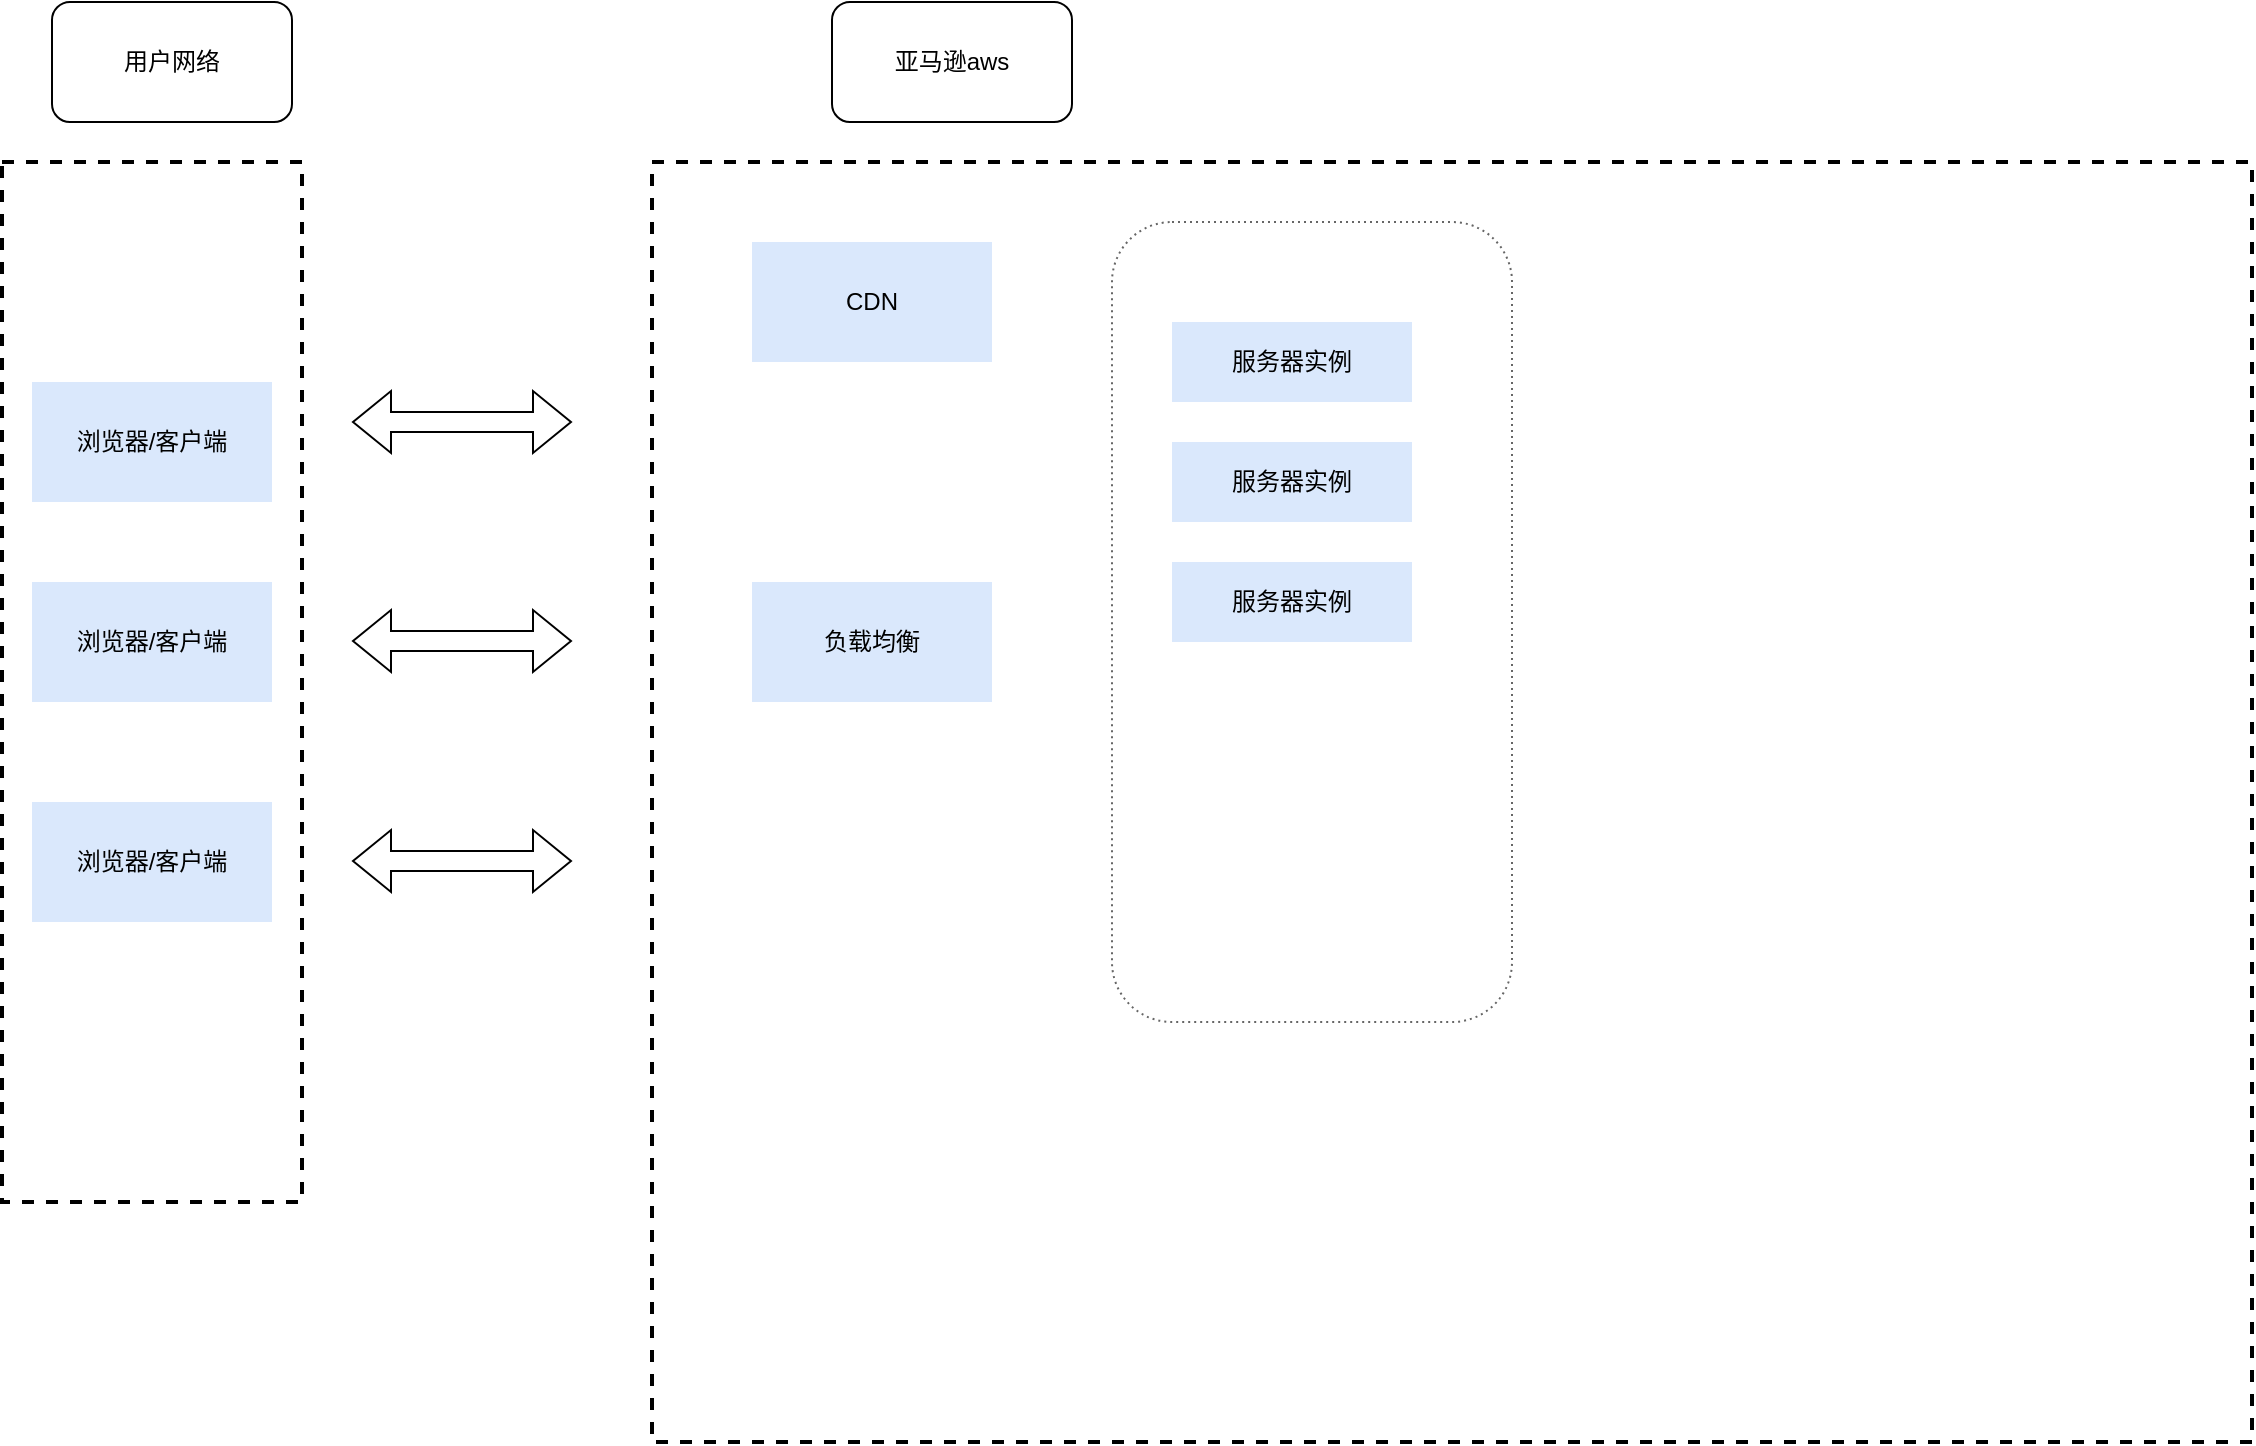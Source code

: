<mxfile version="20.3.3" type="github">
  <diagram id="m0d1w0dnPzrAdu5cx1w1" name="Page-1">
    <mxGraphModel dx="1422" dy="780" grid="1" gridSize="10" guides="1" tooltips="1" connect="1" arrows="1" fold="1" page="1" pageScale="1" pageWidth="850" pageHeight="1100" math="0" shadow="0">
      <root>
        <mxCell id="0" />
        <mxCell id="1" parent="0" />
        <mxCell id="ViDCTkydljK_0g42NZA9-5" value="&lt;div&gt;用户网络&lt;/div&gt;" style="rounded=1;whiteSpace=wrap;html=1;fillColor=none;" vertex="1" parent="1">
          <mxGeometry x="70" y="40" width="120" height="60" as="geometry" />
        </mxCell>
        <mxCell id="ViDCTkydljK_0g42NZA9-6" value="亚马逊aws" style="rounded=1;whiteSpace=wrap;html=1;fillColor=none;" vertex="1" parent="1">
          <mxGeometry x="460" y="40" width="120" height="60" as="geometry" />
        </mxCell>
        <mxCell id="ViDCTkydljK_0g42NZA9-8" value="" style="rounded=0;whiteSpace=wrap;html=1;dashed=1;fillColor=none;strokeWidth=2;" vertex="1" parent="1">
          <mxGeometry x="45" y="120" width="150" height="520" as="geometry" />
        </mxCell>
        <mxCell id="ViDCTkydljK_0g42NZA9-11" value="&lt;div&gt;浏览器/客户端&lt;/div&gt;" style="rounded=0;whiteSpace=wrap;html=1;dashed=1;dashPattern=1 4;fillColor=#dae8fc;strokeColor=none;" vertex="1" parent="1">
          <mxGeometry x="60" y="230" width="120" height="60" as="geometry" />
        </mxCell>
        <mxCell id="ViDCTkydljK_0g42NZA9-12" value="&lt;div&gt;浏览器/客户端&lt;/div&gt;" style="rounded=0;whiteSpace=wrap;html=1;dashed=1;dashPattern=1 4;fillColor=#dae8fc;strokeColor=none;" vertex="1" parent="1">
          <mxGeometry x="60" y="330" width="120" height="60" as="geometry" />
        </mxCell>
        <mxCell id="ViDCTkydljK_0g42NZA9-13" value="&lt;div&gt;浏览器/客户端&lt;/div&gt;" style="rounded=0;whiteSpace=wrap;html=1;dashed=1;dashPattern=1 4;fillColor=#dae8fc;strokeColor=none;" vertex="1" parent="1">
          <mxGeometry x="60" y="440" width="120" height="60" as="geometry" />
        </mxCell>
        <mxCell id="ViDCTkydljK_0g42NZA9-15" value="" style="rounded=0;whiteSpace=wrap;html=1;dashed=1;fillColor=none;strokeWidth=2;" vertex="1" parent="1">
          <mxGeometry x="370" y="120" width="800" height="640" as="geometry" />
        </mxCell>
        <mxCell id="ViDCTkydljK_0g42NZA9-16" value="" style="shape=flexArrow;endArrow=classic;startArrow=classic;html=1;rounded=0;" edge="1" parent="1">
          <mxGeometry width="100" height="100" relative="1" as="geometry">
            <mxPoint x="220" y="250" as="sourcePoint" />
            <mxPoint x="330" y="250" as="targetPoint" />
          </mxGeometry>
        </mxCell>
        <mxCell id="ViDCTkydljK_0g42NZA9-17" value="" style="shape=flexArrow;endArrow=classic;startArrow=classic;html=1;rounded=0;" edge="1" parent="1">
          <mxGeometry width="100" height="100" relative="1" as="geometry">
            <mxPoint x="220" y="359.5" as="sourcePoint" />
            <mxPoint x="330" y="359.5" as="targetPoint" />
          </mxGeometry>
        </mxCell>
        <mxCell id="ViDCTkydljK_0g42NZA9-18" value="" style="shape=flexArrow;endArrow=classic;startArrow=classic;html=1;rounded=0;" edge="1" parent="1">
          <mxGeometry width="100" height="100" relative="1" as="geometry">
            <mxPoint x="220" y="469.5" as="sourcePoint" />
            <mxPoint x="330" y="469.5" as="targetPoint" />
          </mxGeometry>
        </mxCell>
        <mxCell id="ViDCTkydljK_0g42NZA9-21" value="CDN" style="rounded=0;whiteSpace=wrap;html=1;dashed=1;dashPattern=1 4;fillColor=#dae8fc;strokeColor=none;" vertex="1" parent="1">
          <mxGeometry x="420" y="160" width="120" height="60" as="geometry" />
        </mxCell>
        <mxCell id="ViDCTkydljK_0g42NZA9-22" value="负载均衡" style="rounded=0;whiteSpace=wrap;html=1;dashed=1;dashPattern=1 4;fillColor=#dae8fc;strokeColor=none;" vertex="1" parent="1">
          <mxGeometry x="420" y="330" width="120" height="60" as="geometry" />
        </mxCell>
        <mxCell id="ViDCTkydljK_0g42NZA9-23" value="&lt;div&gt;服务器实例&lt;/div&gt;" style="rounded=0;whiteSpace=wrap;html=1;dashed=1;dashPattern=1 4;fillColor=#dae8fc;strokeColor=none;" vertex="1" parent="1">
          <mxGeometry x="630" y="200" width="120" height="40" as="geometry" />
        </mxCell>
        <mxCell id="ViDCTkydljK_0g42NZA9-25" value="&lt;div&gt;服务器实例&lt;/div&gt;" style="rounded=0;whiteSpace=wrap;html=1;dashed=1;dashPattern=1 4;fillColor=#dae8fc;strokeColor=none;" vertex="1" parent="1">
          <mxGeometry x="630" y="260" width="120" height="40" as="geometry" />
        </mxCell>
        <mxCell id="ViDCTkydljK_0g42NZA9-26" value="&lt;div&gt;服务器实例&lt;/div&gt;" style="rounded=0;whiteSpace=wrap;html=1;dashed=1;dashPattern=1 4;fillColor=#dae8fc;strokeColor=none;" vertex="1" parent="1">
          <mxGeometry x="630" y="320" width="120" height="40" as="geometry" />
        </mxCell>
        <mxCell id="ViDCTkydljK_0g42NZA9-27" value="" style="rounded=1;whiteSpace=wrap;html=1;dashed=1;strokeWidth=1;fillColor=none;dashPattern=1 2;strokeColor=#666666;" vertex="1" parent="1">
          <mxGeometry x="600" y="150" width="200" height="400" as="geometry" />
        </mxCell>
      </root>
    </mxGraphModel>
  </diagram>
</mxfile>
